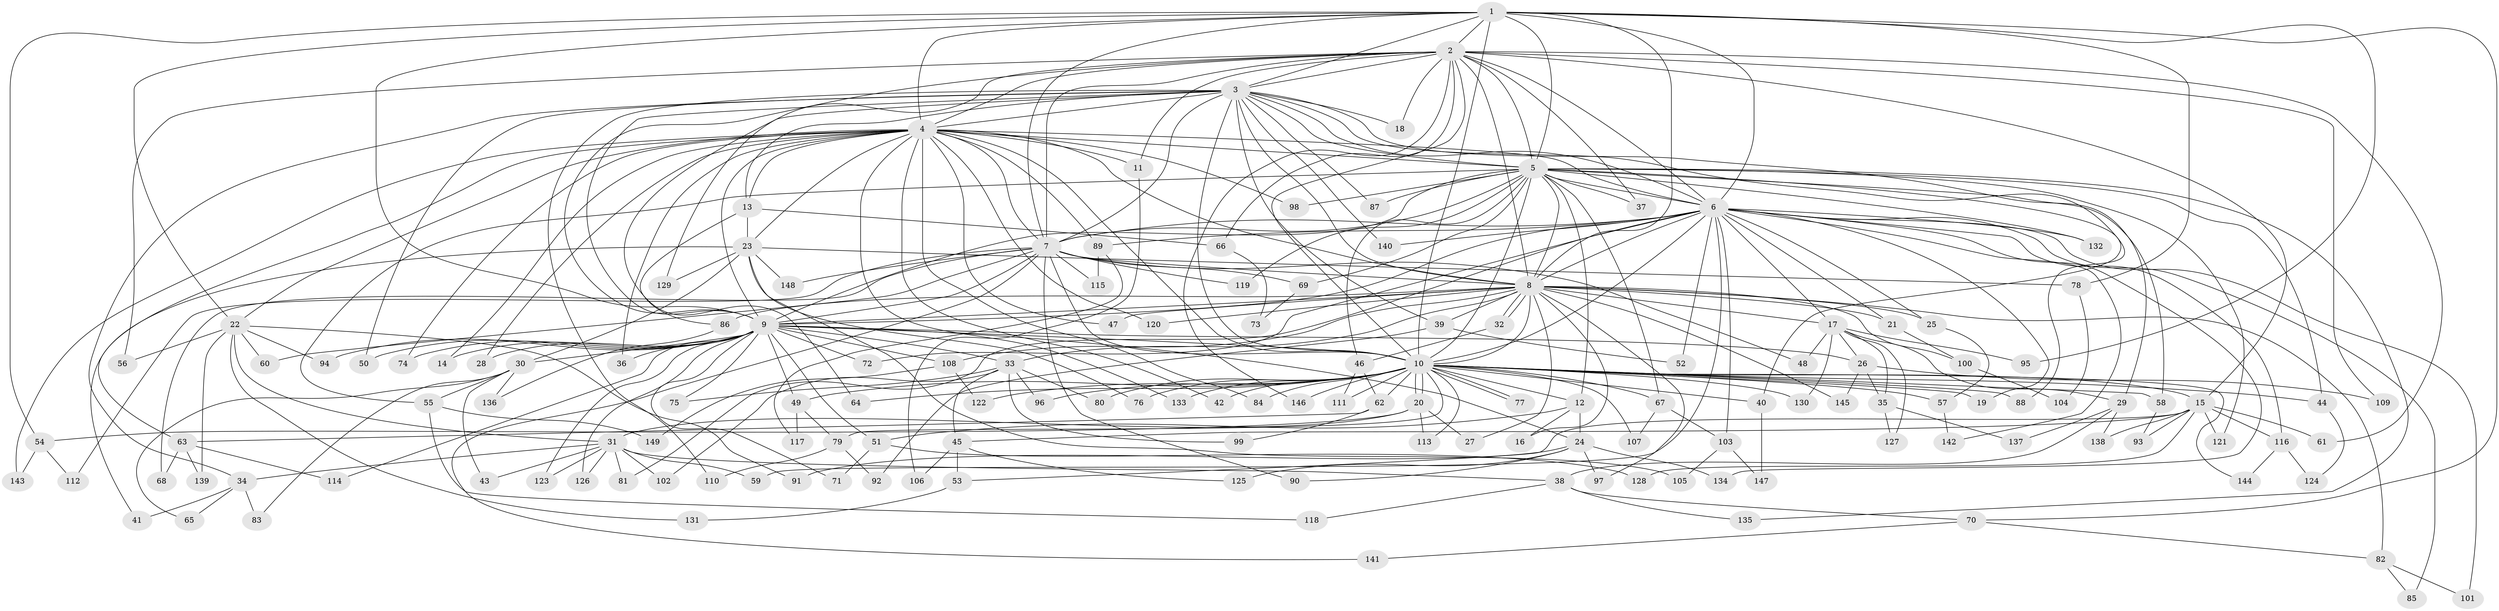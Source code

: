 // Generated by graph-tools (version 1.1) at 2025/11/02/27/25 16:11:04]
// undirected, 149 vertices, 323 edges
graph export_dot {
graph [start="1"]
  node [color=gray90,style=filled];
  1;
  2;
  3;
  4;
  5;
  6;
  7;
  8;
  9;
  10;
  11;
  12;
  13;
  14;
  15;
  16;
  17;
  18;
  19;
  20;
  21;
  22;
  23;
  24;
  25;
  26;
  27;
  28;
  29;
  30;
  31;
  32;
  33;
  34;
  35;
  36;
  37;
  38;
  39;
  40;
  41;
  42;
  43;
  44;
  45;
  46;
  47;
  48;
  49;
  50;
  51;
  52;
  53;
  54;
  55;
  56;
  57;
  58;
  59;
  60;
  61;
  62;
  63;
  64;
  65;
  66;
  67;
  68;
  69;
  70;
  71;
  72;
  73;
  74;
  75;
  76;
  77;
  78;
  79;
  80;
  81;
  82;
  83;
  84;
  85;
  86;
  87;
  88;
  89;
  90;
  91;
  92;
  93;
  94;
  95;
  96;
  97;
  98;
  99;
  100;
  101;
  102;
  103;
  104;
  105;
  106;
  107;
  108;
  109;
  110;
  111;
  112;
  113;
  114;
  115;
  116;
  117;
  118;
  119;
  120;
  121;
  122;
  123;
  124;
  125;
  126;
  127;
  128;
  129;
  130;
  131;
  132;
  133;
  134;
  135;
  136;
  137;
  138;
  139;
  140;
  141;
  142;
  143;
  144;
  145;
  146;
  147;
  148;
  149;
  1 -- 2;
  1 -- 3;
  1 -- 4;
  1 -- 5;
  1 -- 6;
  1 -- 7;
  1 -- 8;
  1 -- 9;
  1 -- 10;
  1 -- 22;
  1 -- 54;
  1 -- 70;
  1 -- 78;
  1 -- 95;
  2 -- 3;
  2 -- 4;
  2 -- 5;
  2 -- 6;
  2 -- 7;
  2 -- 8;
  2 -- 9;
  2 -- 10;
  2 -- 11;
  2 -- 15;
  2 -- 18;
  2 -- 37;
  2 -- 56;
  2 -- 61;
  2 -- 66;
  2 -- 109;
  2 -- 129;
  2 -- 146;
  3 -- 4;
  3 -- 5;
  3 -- 6;
  3 -- 7;
  3 -- 8;
  3 -- 9;
  3 -- 10;
  3 -- 13;
  3 -- 18;
  3 -- 29;
  3 -- 34;
  3 -- 39;
  3 -- 40;
  3 -- 50;
  3 -- 64;
  3 -- 87;
  3 -- 110;
  3 -- 140;
  4 -- 5;
  4 -- 6;
  4 -- 7;
  4 -- 8;
  4 -- 9;
  4 -- 10;
  4 -- 11;
  4 -- 13;
  4 -- 14;
  4 -- 22;
  4 -- 23;
  4 -- 28;
  4 -- 36;
  4 -- 42;
  4 -- 47;
  4 -- 63;
  4 -- 74;
  4 -- 84;
  4 -- 89;
  4 -- 98;
  4 -- 120;
  4 -- 133;
  4 -- 143;
  5 -- 6;
  5 -- 7;
  5 -- 8;
  5 -- 9;
  5 -- 10;
  5 -- 12;
  5 -- 37;
  5 -- 44;
  5 -- 46;
  5 -- 55;
  5 -- 58;
  5 -- 67;
  5 -- 69;
  5 -- 87;
  5 -- 88;
  5 -- 98;
  5 -- 119;
  5 -- 121;
  5 -- 132;
  5 -- 135;
  6 -- 7;
  6 -- 8;
  6 -- 9;
  6 -- 10;
  6 -- 17;
  6 -- 19;
  6 -- 21;
  6 -- 25;
  6 -- 52;
  6 -- 59;
  6 -- 72;
  6 -- 81;
  6 -- 85;
  6 -- 89;
  6 -- 101;
  6 -- 103;
  6 -- 116;
  6 -- 132;
  6 -- 134;
  6 -- 140;
  6 -- 142;
  7 -- 8;
  7 -- 9;
  7 -- 10;
  7 -- 48;
  7 -- 60;
  7 -- 68;
  7 -- 69;
  7 -- 90;
  7 -- 112;
  7 -- 115;
  7 -- 119;
  7 -- 141;
  7 -- 148;
  8 -- 9;
  8 -- 10;
  8 -- 16;
  8 -- 17;
  8 -- 21;
  8 -- 25;
  8 -- 27;
  8 -- 32;
  8 -- 32;
  8 -- 33;
  8 -- 39;
  8 -- 47;
  8 -- 82;
  8 -- 86;
  8 -- 97;
  8 -- 100;
  8 -- 108;
  8 -- 120;
  8 -- 145;
  9 -- 10;
  9 -- 14;
  9 -- 24;
  9 -- 26;
  9 -- 28;
  9 -- 30;
  9 -- 33;
  9 -- 36;
  9 -- 49;
  9 -- 50;
  9 -- 51;
  9 -- 71;
  9 -- 72;
  9 -- 74;
  9 -- 75;
  9 -- 94;
  9 -- 108;
  9 -- 114;
  9 -- 123;
  9 -- 126;
  10 -- 12;
  10 -- 15;
  10 -- 19;
  10 -- 20;
  10 -- 20;
  10 -- 40;
  10 -- 42;
  10 -- 44;
  10 -- 49;
  10 -- 57;
  10 -- 58;
  10 -- 62;
  10 -- 64;
  10 -- 67;
  10 -- 76;
  10 -- 77;
  10 -- 77;
  10 -- 79;
  10 -- 80;
  10 -- 84;
  10 -- 88;
  10 -- 96;
  10 -- 107;
  10 -- 111;
  10 -- 113;
  10 -- 122;
  10 -- 130;
  10 -- 133;
  10 -- 144;
  10 -- 146;
  11 -- 106;
  12 -- 16;
  12 -- 24;
  12 -- 51;
  13 -- 23;
  13 -- 66;
  13 -- 86;
  15 -- 45;
  15 -- 53;
  15 -- 61;
  15 -- 93;
  15 -- 116;
  15 -- 121;
  15 -- 128;
  15 -- 138;
  17 -- 26;
  17 -- 29;
  17 -- 35;
  17 -- 48;
  17 -- 95;
  17 -- 127;
  17 -- 130;
  20 -- 27;
  20 -- 31;
  20 -- 54;
  20 -- 113;
  21 -- 100;
  22 -- 31;
  22 -- 56;
  22 -- 60;
  22 -- 91;
  22 -- 94;
  22 -- 131;
  22 -- 139;
  23 -- 30;
  23 -- 41;
  23 -- 76;
  23 -- 78;
  23 -- 105;
  23 -- 129;
  23 -- 148;
  24 -- 90;
  24 -- 91;
  24 -- 97;
  24 -- 125;
  24 -- 134;
  25 -- 57;
  26 -- 35;
  26 -- 109;
  26 -- 145;
  29 -- 38;
  29 -- 137;
  29 -- 138;
  30 -- 43;
  30 -- 55;
  30 -- 65;
  30 -- 83;
  30 -- 136;
  31 -- 34;
  31 -- 38;
  31 -- 43;
  31 -- 59;
  31 -- 81;
  31 -- 102;
  31 -- 123;
  31 -- 126;
  32 -- 46;
  33 -- 45;
  33 -- 75;
  33 -- 80;
  33 -- 96;
  33 -- 99;
  33 -- 102;
  34 -- 41;
  34 -- 65;
  34 -- 83;
  35 -- 127;
  35 -- 137;
  38 -- 70;
  38 -- 118;
  38 -- 135;
  39 -- 52;
  39 -- 92;
  40 -- 147;
  44 -- 124;
  45 -- 53;
  45 -- 106;
  45 -- 125;
  46 -- 62;
  46 -- 111;
  49 -- 79;
  49 -- 117;
  51 -- 71;
  51 -- 128;
  53 -- 131;
  54 -- 112;
  54 -- 143;
  55 -- 118;
  55 -- 149;
  57 -- 142;
  58 -- 93;
  62 -- 63;
  62 -- 99;
  63 -- 68;
  63 -- 114;
  63 -- 139;
  66 -- 73;
  67 -- 103;
  67 -- 107;
  69 -- 73;
  70 -- 82;
  70 -- 141;
  78 -- 104;
  79 -- 92;
  79 -- 110;
  82 -- 85;
  82 -- 101;
  86 -- 136;
  89 -- 115;
  89 -- 117;
  100 -- 104;
  103 -- 105;
  103 -- 147;
  108 -- 122;
  108 -- 149;
  116 -- 124;
  116 -- 144;
}
